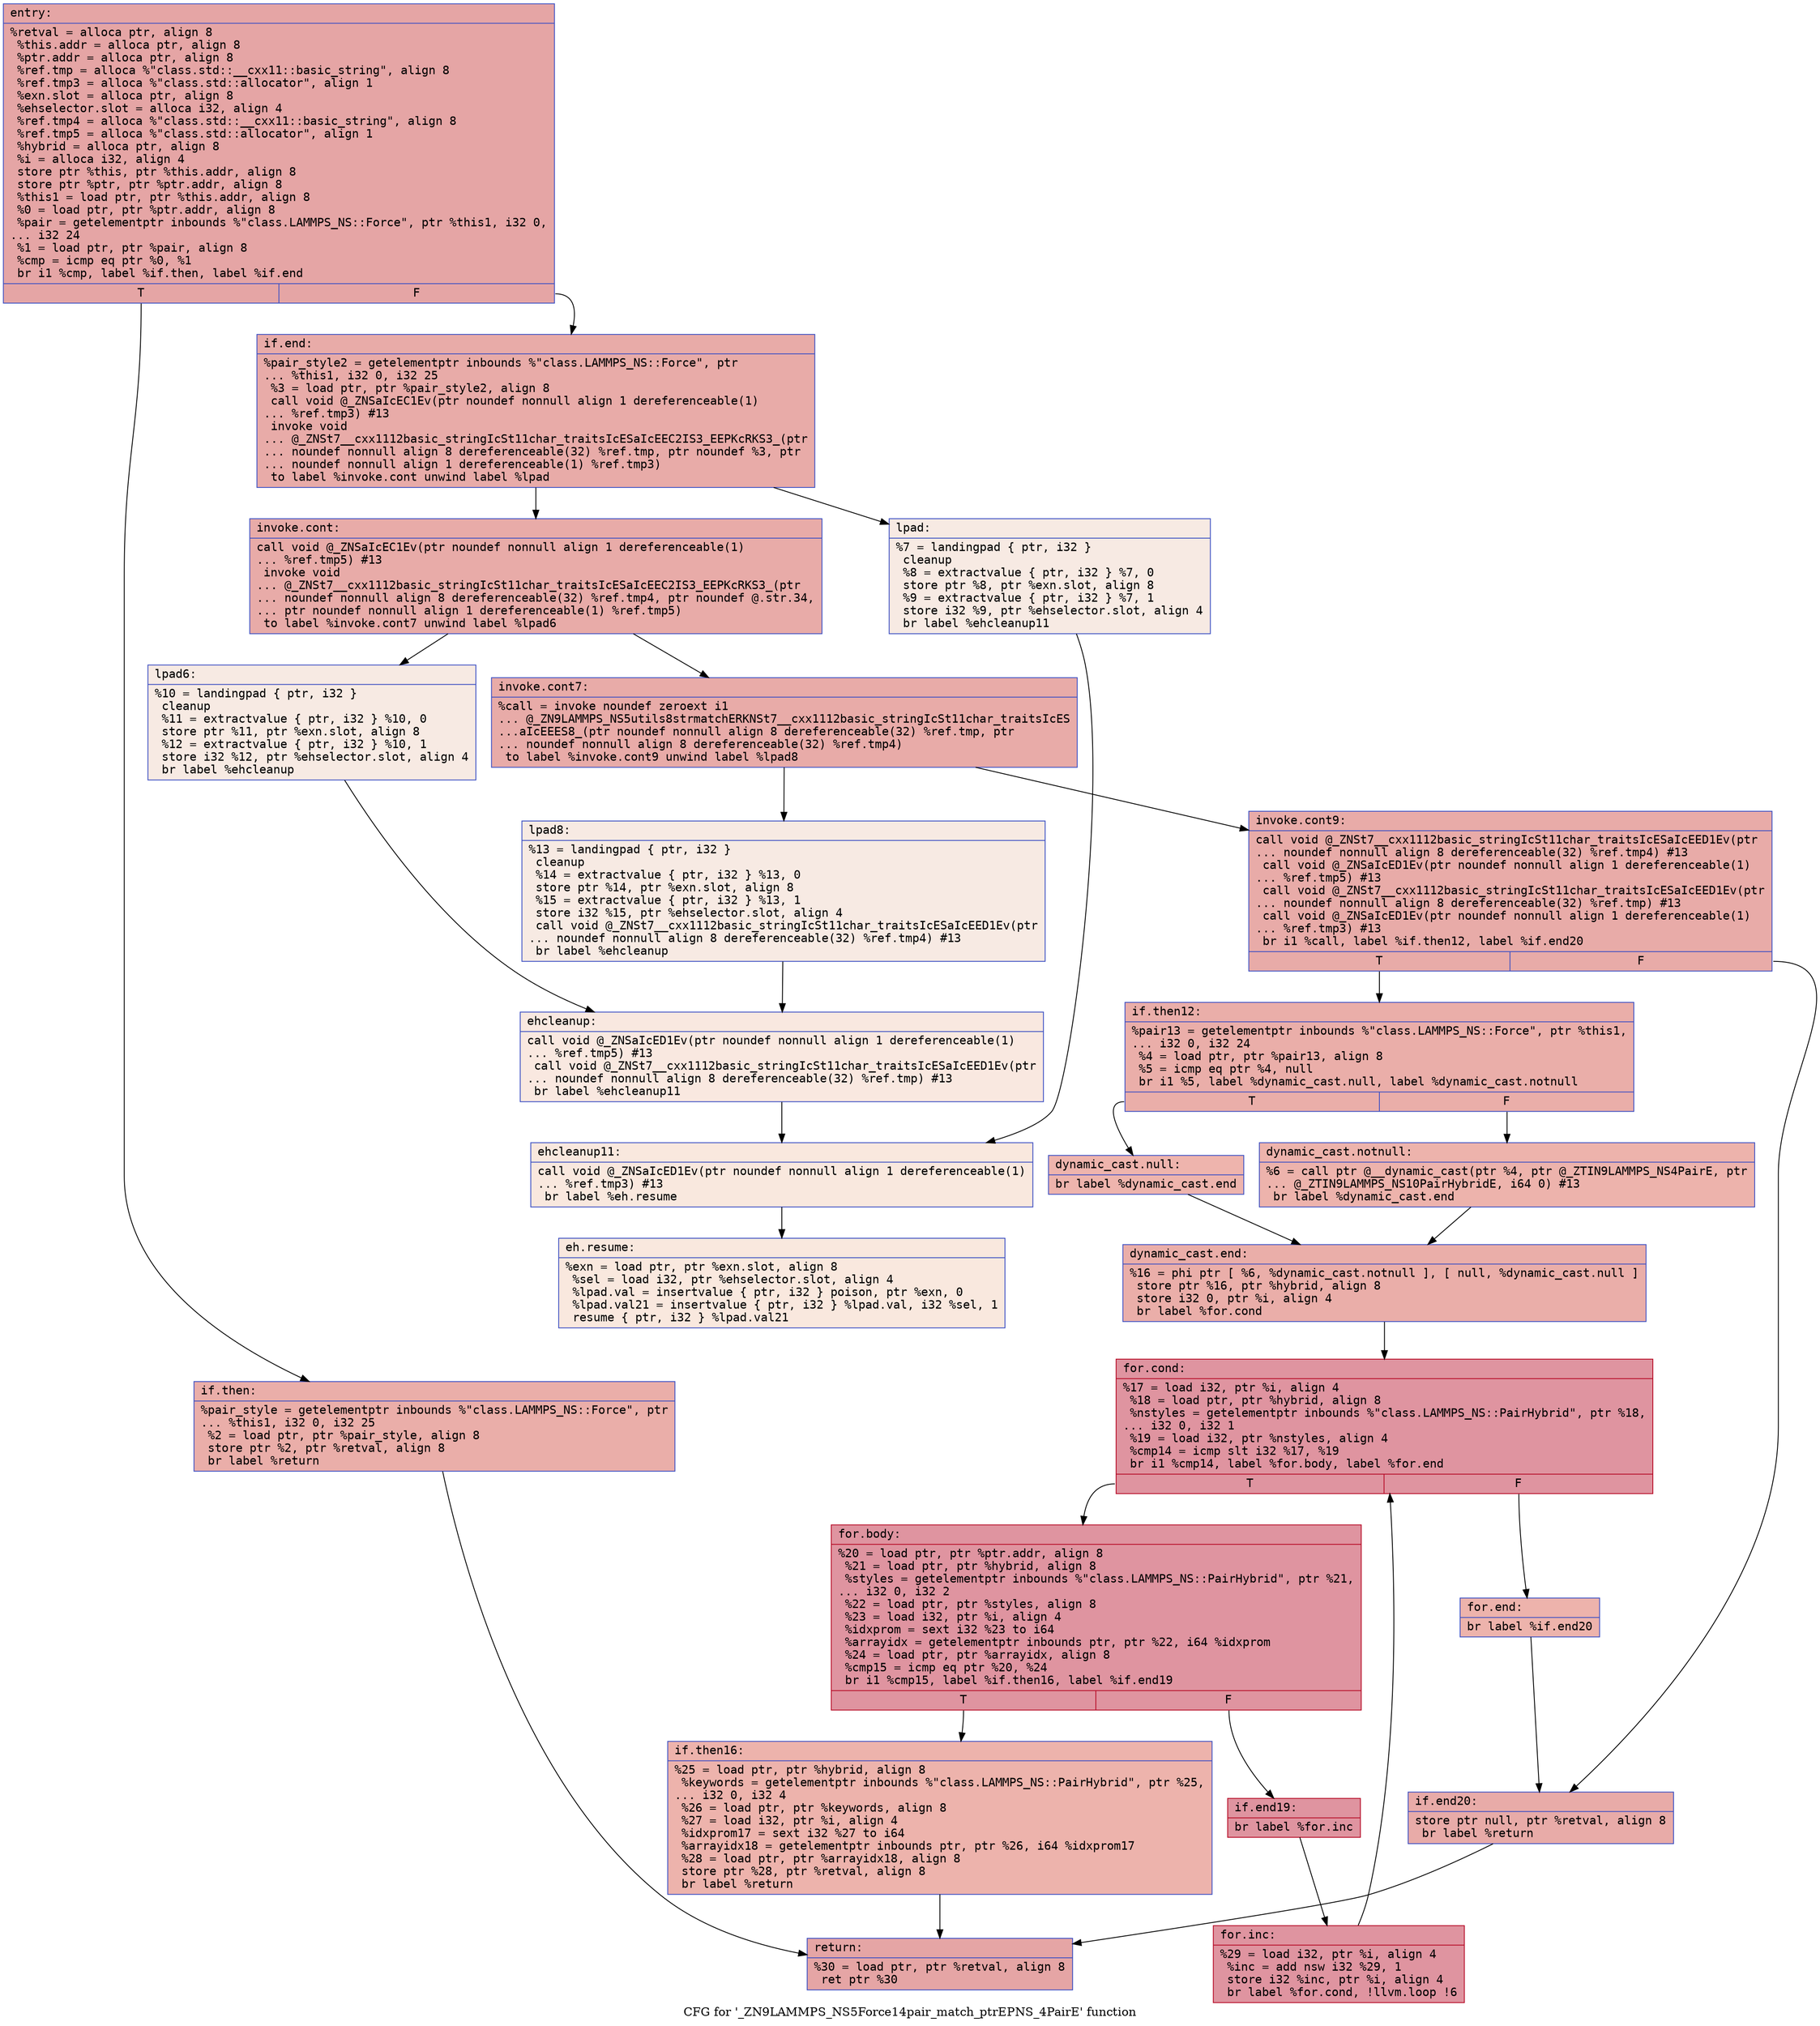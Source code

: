 digraph "CFG for '_ZN9LAMMPS_NS5Force14pair_match_ptrEPNS_4PairE' function" {
	label="CFG for '_ZN9LAMMPS_NS5Force14pair_match_ptrEPNS_4PairE' function";

	Node0x563a5e08f660 [shape=record,color="#3d50c3ff", style=filled, fillcolor="#c5333470" fontname="Courier",label="{entry:\l|  %retval = alloca ptr, align 8\l  %this.addr = alloca ptr, align 8\l  %ptr.addr = alloca ptr, align 8\l  %ref.tmp = alloca %\"class.std::__cxx11::basic_string\", align 8\l  %ref.tmp3 = alloca %\"class.std::allocator\", align 1\l  %exn.slot = alloca ptr, align 8\l  %ehselector.slot = alloca i32, align 4\l  %ref.tmp4 = alloca %\"class.std::__cxx11::basic_string\", align 8\l  %ref.tmp5 = alloca %\"class.std::allocator\", align 1\l  %hybrid = alloca ptr, align 8\l  %i = alloca i32, align 4\l  store ptr %this, ptr %this.addr, align 8\l  store ptr %ptr, ptr %ptr.addr, align 8\l  %this1 = load ptr, ptr %this.addr, align 8\l  %0 = load ptr, ptr %ptr.addr, align 8\l  %pair = getelementptr inbounds %\"class.LAMMPS_NS::Force\", ptr %this1, i32 0,\l... i32 24\l  %1 = load ptr, ptr %pair, align 8\l  %cmp = icmp eq ptr %0, %1\l  br i1 %cmp, label %if.then, label %if.end\l|{<s0>T|<s1>F}}"];
	Node0x563a5e08f660:s0 -> Node0x563a5e093ad0[tooltip="entry -> if.then\nProbability 37.50%" ];
	Node0x563a5e08f660:s1 -> Node0x563a5e093b40[tooltip="entry -> if.end\nProbability 62.50%" ];
	Node0x563a5e093ad0 [shape=record,color="#3d50c3ff", style=filled, fillcolor="#d0473d70" fontname="Courier",label="{if.then:\l|  %pair_style = getelementptr inbounds %\"class.LAMMPS_NS::Force\", ptr\l... %this1, i32 0, i32 25\l  %2 = load ptr, ptr %pair_style, align 8\l  store ptr %2, ptr %retval, align 8\l  br label %return\l}"];
	Node0x563a5e093ad0 -> Node0x563a5e093e70[tooltip="if.then -> return\nProbability 100.00%" ];
	Node0x563a5e093b40 [shape=record,color="#3d50c3ff", style=filled, fillcolor="#cc403a70" fontname="Courier",label="{if.end:\l|  %pair_style2 = getelementptr inbounds %\"class.LAMMPS_NS::Force\", ptr\l... %this1, i32 0, i32 25\l  %3 = load ptr, ptr %pair_style2, align 8\l  call void @_ZNSaIcEC1Ev(ptr noundef nonnull align 1 dereferenceable(1)\l... %ref.tmp3) #13\l  invoke void\l... @_ZNSt7__cxx1112basic_stringIcSt11char_traitsIcESaIcEEC2IS3_EEPKcRKS3_(ptr\l... noundef nonnull align 8 dereferenceable(32) %ref.tmp, ptr noundef %3, ptr\l... noundef nonnull align 1 dereferenceable(1) %ref.tmp3)\l          to label %invoke.cont unwind label %lpad\l}"];
	Node0x563a5e093b40 -> Node0x563a5e094240[tooltip="if.end -> invoke.cont\nProbability 100.00%" ];
	Node0x563a5e093b40 -> Node0x563a5e0942c0[tooltip="if.end -> lpad\nProbability 0.00%" ];
	Node0x563a5e094240 [shape=record,color="#3d50c3ff", style=filled, fillcolor="#cc403a70" fontname="Courier",label="{invoke.cont:\l|  call void @_ZNSaIcEC1Ev(ptr noundef nonnull align 1 dereferenceable(1)\l... %ref.tmp5) #13\l  invoke void\l... @_ZNSt7__cxx1112basic_stringIcSt11char_traitsIcESaIcEEC2IS3_EEPKcRKS3_(ptr\l... noundef nonnull align 8 dereferenceable(32) %ref.tmp4, ptr noundef @.str.34,\l... ptr noundef nonnull align 1 dereferenceable(1) %ref.tmp5)\l          to label %invoke.cont7 unwind label %lpad6\l}"];
	Node0x563a5e094240 -> Node0x563a5e0945e0[tooltip="invoke.cont -> invoke.cont7\nProbability 100.00%" ];
	Node0x563a5e094240 -> Node0x563a5e093420[tooltip="invoke.cont -> lpad6\nProbability 0.00%" ];
	Node0x563a5e0945e0 [shape=record,color="#3d50c3ff", style=filled, fillcolor="#cc403a70" fontname="Courier",label="{invoke.cont7:\l|  %call = invoke noundef zeroext i1\l... @_ZN9LAMMPS_NS5utils8strmatchERKNSt7__cxx1112basic_stringIcSt11char_traitsIcES\l...aIcEEES8_(ptr noundef nonnull align 8 dereferenceable(32) %ref.tmp, ptr\l... noundef nonnull align 8 dereferenceable(32) %ref.tmp4)\l          to label %invoke.cont9 unwind label %lpad8\l}"];
	Node0x563a5e0945e0 -> Node0x563a5e094590[tooltip="invoke.cont7 -> invoke.cont9\nProbability 100.00%" ];
	Node0x563a5e0945e0 -> Node0x563a5e093530[tooltip="invoke.cont7 -> lpad8\nProbability 0.00%" ];
	Node0x563a5e094590 [shape=record,color="#3d50c3ff", style=filled, fillcolor="#cc403a70" fontname="Courier",label="{invoke.cont9:\l|  call void @_ZNSt7__cxx1112basic_stringIcSt11char_traitsIcESaIcEED1Ev(ptr\l... noundef nonnull align 8 dereferenceable(32) %ref.tmp4) #13\l  call void @_ZNSaIcED1Ev(ptr noundef nonnull align 1 dereferenceable(1)\l... %ref.tmp5) #13\l  call void @_ZNSt7__cxx1112basic_stringIcSt11char_traitsIcESaIcEED1Ev(ptr\l... noundef nonnull align 8 dereferenceable(32) %ref.tmp) #13\l  call void @_ZNSaIcED1Ev(ptr noundef nonnull align 1 dereferenceable(1)\l... %ref.tmp3) #13\l  br i1 %call, label %if.then12, label %if.end20\l|{<s0>T|<s1>F}}"];
	Node0x563a5e094590:s0 -> Node0x563a5e094fe0[tooltip="invoke.cont9 -> if.then12\nProbability 50.00%" ];
	Node0x563a5e094590:s1 -> Node0x563a5e095060[tooltip="invoke.cont9 -> if.end20\nProbability 50.00%" ];
	Node0x563a5e094fe0 [shape=record,color="#3d50c3ff", style=filled, fillcolor="#d0473d70" fontname="Courier",label="{if.then12:\l|  %pair13 = getelementptr inbounds %\"class.LAMMPS_NS::Force\", ptr %this1,\l... i32 0, i32 24\l  %4 = load ptr, ptr %pair13, align 8\l  %5 = icmp eq ptr %4, null\l  br i1 %5, label %dynamic_cast.null, label %dynamic_cast.notnull\l|{<s0>T|<s1>F}}"];
	Node0x563a5e094fe0:s0 -> Node0x563a5e095390[tooltip="if.then12 -> dynamic_cast.null\nProbability 37.50%" ];
	Node0x563a5e094fe0:s1 -> Node0x563a5e095430[tooltip="if.then12 -> dynamic_cast.notnull\nProbability 62.50%" ];
	Node0x563a5e095430 [shape=record,color="#3d50c3ff", style=filled, fillcolor="#d6524470" fontname="Courier",label="{dynamic_cast.notnull:\l|  %6 = call ptr @__dynamic_cast(ptr %4, ptr @_ZTIN9LAMMPS_NS4PairE, ptr\l... @_ZTIN9LAMMPS_NS10PairHybridE, i64 0) #13\l  br label %dynamic_cast.end\l}"];
	Node0x563a5e095430 -> Node0x563a5e095770[tooltip="dynamic_cast.notnull -> dynamic_cast.end\nProbability 100.00%" ];
	Node0x563a5e0942c0 [shape=record,color="#3d50c3ff", style=filled, fillcolor="#eed0c070" fontname="Courier",label="{lpad:\l|  %7 = landingpad \{ ptr, i32 \}\l          cleanup\l  %8 = extractvalue \{ ptr, i32 \} %7, 0\l  store ptr %8, ptr %exn.slot, align 8\l  %9 = extractvalue \{ ptr, i32 \} %7, 1\l  store i32 %9, ptr %ehselector.slot, align 4\l  br label %ehcleanup11\l}"];
	Node0x563a5e0942c0 -> Node0x563a5e095a90[tooltip="lpad -> ehcleanup11\nProbability 100.00%" ];
	Node0x563a5e093420 [shape=record,color="#3d50c3ff", style=filled, fillcolor="#eed0c070" fontname="Courier",label="{lpad6:\l|  %10 = landingpad \{ ptr, i32 \}\l          cleanup\l  %11 = extractvalue \{ ptr, i32 \} %10, 0\l  store ptr %11, ptr %exn.slot, align 8\l  %12 = extractvalue \{ ptr, i32 \} %10, 1\l  store i32 %12, ptr %ehselector.slot, align 4\l  br label %ehcleanup\l}"];
	Node0x563a5e093420 -> Node0x563a5e095dd0[tooltip="lpad6 -> ehcleanup\nProbability 100.00%" ];
	Node0x563a5e093530 [shape=record,color="#3d50c3ff", style=filled, fillcolor="#eed0c070" fontname="Courier",label="{lpad8:\l|  %13 = landingpad \{ ptr, i32 \}\l          cleanup\l  %14 = extractvalue \{ ptr, i32 \} %13, 0\l  store ptr %14, ptr %exn.slot, align 8\l  %15 = extractvalue \{ ptr, i32 \} %13, 1\l  store i32 %15, ptr %ehselector.slot, align 4\l  call void @_ZNSt7__cxx1112basic_stringIcSt11char_traitsIcESaIcEED1Ev(ptr\l... noundef nonnull align 8 dereferenceable(32) %ref.tmp4) #13\l  br label %ehcleanup\l}"];
	Node0x563a5e093530 -> Node0x563a5e095dd0[tooltip="lpad8 -> ehcleanup\nProbability 100.00%" ];
	Node0x563a5e095dd0 [shape=record,color="#3d50c3ff", style=filled, fillcolor="#f1ccb870" fontname="Courier",label="{ehcleanup:\l|  call void @_ZNSaIcED1Ev(ptr noundef nonnull align 1 dereferenceable(1)\l... %ref.tmp5) #13\l  call void @_ZNSt7__cxx1112basic_stringIcSt11char_traitsIcESaIcEED1Ev(ptr\l... noundef nonnull align 8 dereferenceable(32) %ref.tmp) #13\l  br label %ehcleanup11\l}"];
	Node0x563a5e095dd0 -> Node0x563a5e095a90[tooltip="ehcleanup -> ehcleanup11\nProbability 100.00%" ];
	Node0x563a5e095a90 [shape=record,color="#3d50c3ff", style=filled, fillcolor="#f2cab570" fontname="Courier",label="{ehcleanup11:\l|  call void @_ZNSaIcED1Ev(ptr noundef nonnull align 1 dereferenceable(1)\l... %ref.tmp3) #13\l  br label %eh.resume\l}"];
	Node0x563a5e095a90 -> Node0x563a5e096680[tooltip="ehcleanup11 -> eh.resume\nProbability 100.00%" ];
	Node0x563a5e095390 [shape=record,color="#3d50c3ff", style=filled, fillcolor="#d8564670" fontname="Courier",label="{dynamic_cast.null:\l|  br label %dynamic_cast.end\l}"];
	Node0x563a5e095390 -> Node0x563a5e095770[tooltip="dynamic_cast.null -> dynamic_cast.end\nProbability 100.00%" ];
	Node0x563a5e095770 [shape=record,color="#3d50c3ff", style=filled, fillcolor="#d0473d70" fontname="Courier",label="{dynamic_cast.end:\l|  %16 = phi ptr [ %6, %dynamic_cast.notnull ], [ null, %dynamic_cast.null ]\l  store ptr %16, ptr %hybrid, align 8\l  store i32 0, ptr %i, align 4\l  br label %for.cond\l}"];
	Node0x563a5e095770 -> Node0x563a5e096980[tooltip="dynamic_cast.end -> for.cond\nProbability 100.00%" ];
	Node0x563a5e096980 [shape=record,color="#b70d28ff", style=filled, fillcolor="#b70d2870" fontname="Courier",label="{for.cond:\l|  %17 = load i32, ptr %i, align 4\l  %18 = load ptr, ptr %hybrid, align 8\l  %nstyles = getelementptr inbounds %\"class.LAMMPS_NS::PairHybrid\", ptr %18,\l... i32 0, i32 1\l  %19 = load i32, ptr %nstyles, align 4\l  %cmp14 = icmp slt i32 %17, %19\l  br i1 %cmp14, label %for.body, label %for.end\l|{<s0>T|<s1>F}}"];
	Node0x563a5e096980:s0 -> Node0x563a5e096d10[tooltip="for.cond -> for.body\nProbability 96.88%" ];
	Node0x563a5e096980:s1 -> Node0x563a5e096d60[tooltip="for.cond -> for.end\nProbability 3.12%" ];
	Node0x563a5e096d10 [shape=record,color="#b70d28ff", style=filled, fillcolor="#b70d2870" fontname="Courier",label="{for.body:\l|  %20 = load ptr, ptr %ptr.addr, align 8\l  %21 = load ptr, ptr %hybrid, align 8\l  %styles = getelementptr inbounds %\"class.LAMMPS_NS::PairHybrid\", ptr %21,\l... i32 0, i32 2\l  %22 = load ptr, ptr %styles, align 8\l  %23 = load i32, ptr %i, align 4\l  %idxprom = sext i32 %23 to i64\l  %arrayidx = getelementptr inbounds ptr, ptr %22, i64 %idxprom\l  %24 = load ptr, ptr %arrayidx, align 8\l  %cmp15 = icmp eq ptr %20, %24\l  br i1 %cmp15, label %if.then16, label %if.end19\l|{<s0>T|<s1>F}}"];
	Node0x563a5e096d10:s0 -> Node0x563a5e0973a0[tooltip="for.body -> if.then16\nProbability 3.12%" ];
	Node0x563a5e096d10:s1 -> Node0x563a5e097420[tooltip="for.body -> if.end19\nProbability 96.88%" ];
	Node0x563a5e0973a0 [shape=record,color="#3d50c3ff", style=filled, fillcolor="#d6524470" fontname="Courier",label="{if.then16:\l|  %25 = load ptr, ptr %hybrid, align 8\l  %keywords = getelementptr inbounds %\"class.LAMMPS_NS::PairHybrid\", ptr %25,\l... i32 0, i32 4\l  %26 = load ptr, ptr %keywords, align 8\l  %27 = load i32, ptr %i, align 4\l  %idxprom17 = sext i32 %27 to i64\l  %arrayidx18 = getelementptr inbounds ptr, ptr %26, i64 %idxprom17\l  %28 = load ptr, ptr %arrayidx18, align 8\l  store ptr %28, ptr %retval, align 8\l  br label %return\l}"];
	Node0x563a5e0973a0 -> Node0x563a5e093e70[tooltip="if.then16 -> return\nProbability 100.00%" ];
	Node0x563a5e097420 [shape=record,color="#b70d28ff", style=filled, fillcolor="#b70d2870" fontname="Courier",label="{if.end19:\l|  br label %for.inc\l}"];
	Node0x563a5e097420 -> Node0x563a5e097e40[tooltip="if.end19 -> for.inc\nProbability 100.00%" ];
	Node0x563a5e097e40 [shape=record,color="#b70d28ff", style=filled, fillcolor="#b70d2870" fontname="Courier",label="{for.inc:\l|  %29 = load i32, ptr %i, align 4\l  %inc = add nsw i32 %29, 1\l  store i32 %inc, ptr %i, align 4\l  br label %for.cond, !llvm.loop !6\l}"];
	Node0x563a5e097e40 -> Node0x563a5e096980[tooltip="for.inc -> for.cond\nProbability 100.00%" ];
	Node0x563a5e096d60 [shape=record,color="#3d50c3ff", style=filled, fillcolor="#d6524470" fontname="Courier",label="{for.end:\l|  br label %if.end20\l}"];
	Node0x563a5e096d60 -> Node0x563a5e095060[tooltip="for.end -> if.end20\nProbability 100.00%" ];
	Node0x563a5e095060 [shape=record,color="#3d50c3ff", style=filled, fillcolor="#cc403a70" fontname="Courier",label="{if.end20:\l|  store ptr null, ptr %retval, align 8\l  br label %return\l}"];
	Node0x563a5e095060 -> Node0x563a5e093e70[tooltip="if.end20 -> return\nProbability 100.00%" ];
	Node0x563a5e093e70 [shape=record,color="#3d50c3ff", style=filled, fillcolor="#c5333470" fontname="Courier",label="{return:\l|  %30 = load ptr, ptr %retval, align 8\l  ret ptr %30\l}"];
	Node0x563a5e096680 [shape=record,color="#3d50c3ff", style=filled, fillcolor="#f2cab570" fontname="Courier",label="{eh.resume:\l|  %exn = load ptr, ptr %exn.slot, align 8\l  %sel = load i32, ptr %ehselector.slot, align 4\l  %lpad.val = insertvalue \{ ptr, i32 \} poison, ptr %exn, 0\l  %lpad.val21 = insertvalue \{ ptr, i32 \} %lpad.val, i32 %sel, 1\l  resume \{ ptr, i32 \} %lpad.val21\l}"];
}
